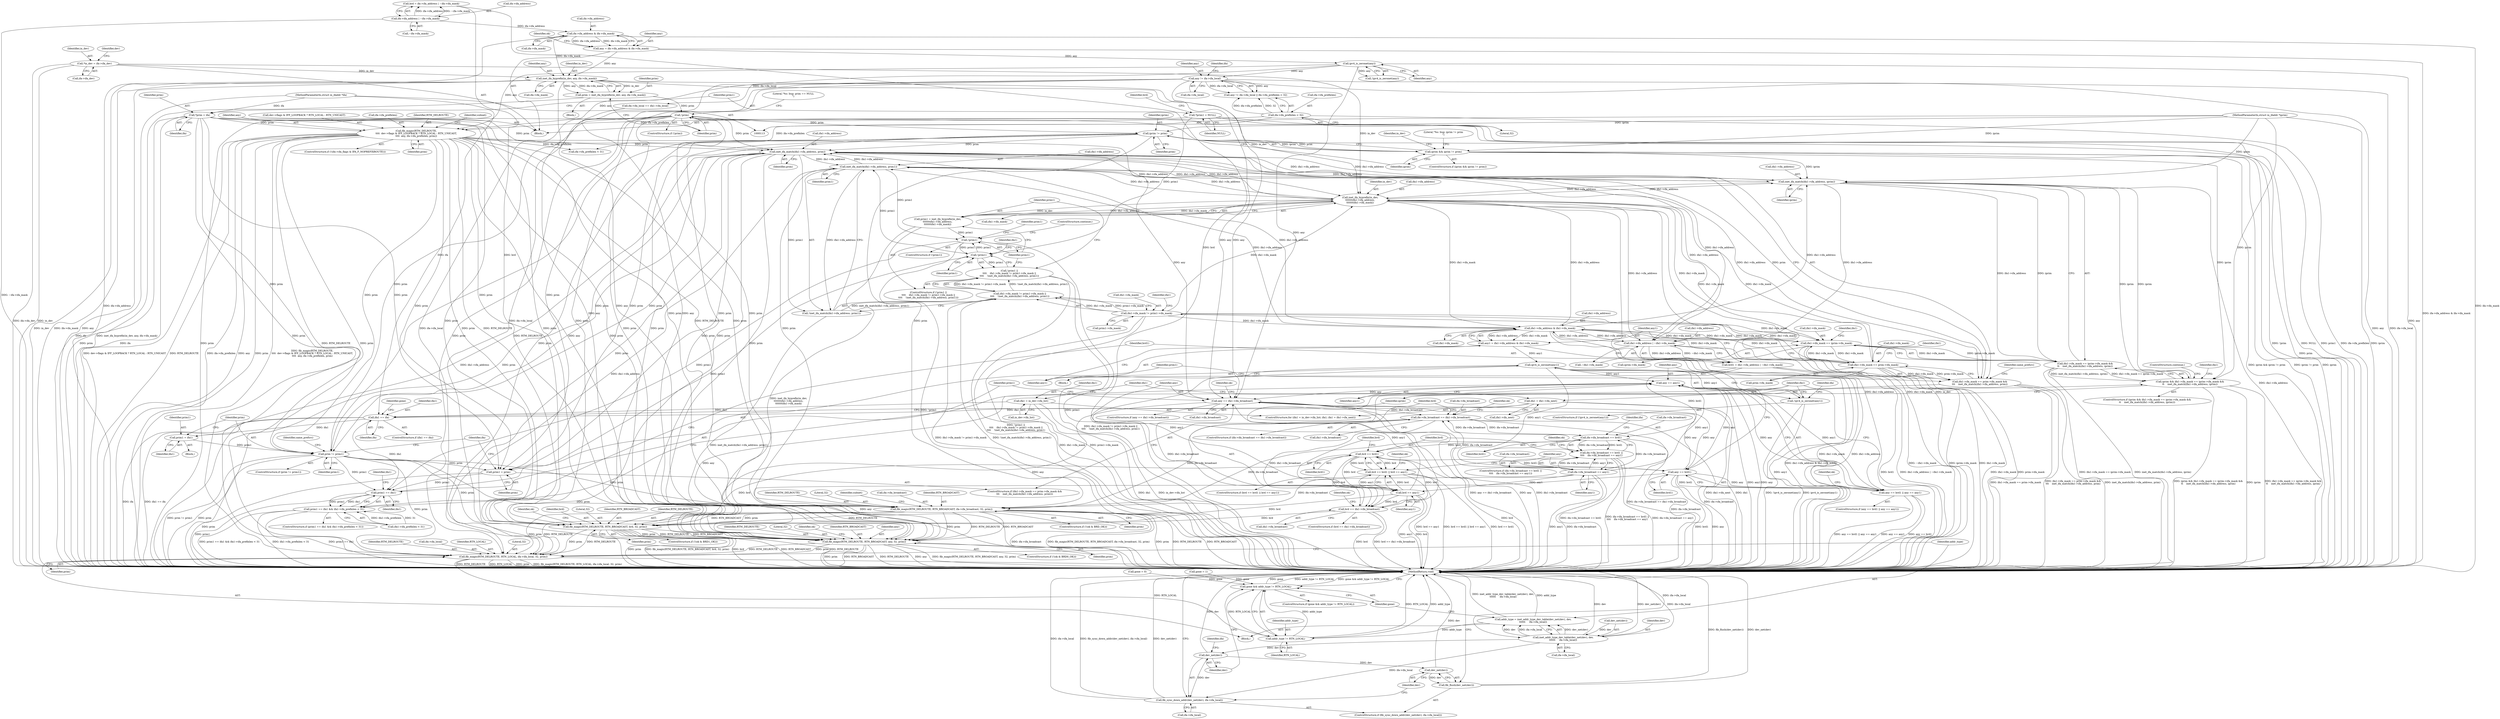 digraph "0_linux_fbd40ea0180a2d328c5adc61414dc8bab9335ce2_0@pointer" {
"1000311" [label="(Call,inet_ifa_match(ifa1->ifa_address, prim))"];
"1000338" [label="(Call,inet_ifa_match(ifa1->ifa_address, prim1))"];
"1000311" [label="(Call,inet_ifa_match(ifa1->ifa_address, prim))"];
"1000289" [label="(Call,inet_ifa_match(ifa1->ifa_address, iprim))"];
"1000345" [label="(Call,inet_ifa_byprefix(in_dev,\n\t\t\t\t\t\t\tifa1->ifa_address,\n\t\t\t\t\t\t\tifa1->ifa_mask))"];
"1000183" [label="(Call,inet_ifa_byprefix(in_dev, any, ifa->ifa_mask))"];
"1000118" [label="(Call,*in_dev = ifa->ifa_dev)"];
"1000149" [label="(Call,any = ifa->ifa_address & ifa->ifa_mask)"];
"1000151" [label="(Call,ifa->ifa_address & ifa->ifa_mask)"];
"1000141" [label="(Call,ifa->ifa_address | ~ifa->ifa_mask)"];
"1000451" [label="(Call,ifa1->ifa_address & ifa1->ifa_mask)"];
"1000441" [label="(Call,ifa1->ifa_address | ~ifa1->ifa_mask)"];
"1000330" [label="(Call,ifa1->ifa_mask != prim1->ifa_mask)"];
"1000304" [label="(Call,ifa1->ifa_mask == prim->ifa_mask)"];
"1000282" [label="(Call,ifa1->ifa_mask == iprim->ifa_mask)"];
"1000279" [label="(Call,iprim && ifa1->ifa_mask == iprim->ifa_mask &&\n\t\t    inet_ifa_match(ifa1->ifa_address, iprim))"];
"1000198" [label="(Call,iprim && iprim != prim)"];
"1000200" [label="(Call,iprim != prim)"];
"1000115" [label="(MethodParameterIn,struct in_ifaddr *iprim)"];
"1000190" [label="(Call,!prim)"];
"1000181" [label="(Call,prim = inet_ifa_byprefix(in_dev, any, ifa->ifa_mask))"];
"1000281" [label="(Call,ifa1->ifa_mask == iprim->ifa_mask &&\n\t\t    inet_ifa_match(ifa1->ifa_address, iprim))"];
"1000131" [label="(Call,*prim = ifa)"];
"1000114" [label="(MethodParameterIn,struct in_ifaddr *ifa)"];
"1000381" [label="(Call,prim != prim1)"];
"1000233" [label="(Call,fib_magic(RTM_DELROUTE,\n\t\t\t\t  dev->flags & IFF_LOOPBACK ? RTN_LOCAL : RTN_UNICAST,\n\t\t\t\t  any, ifa->ifa_prefixlen, prim))"];
"1000215" [label="(Call,any != ifa->ifa_local)"];
"1000212" [label="(Call,ipv4_is_zeronet(any))"];
"1000220" [label="(Call,ifa->ifa_prefixlen < 32)"];
"1000377" [label="(Call,prim1 = ifa1)"];
"1000270" [label="(Call,ifa1 == ifa)"];
"1000263" [label="(Call,ifa1 = ifa1->ifa_next)"];
"1000257" [label="(Call,ifa1 = in_dev->ifa_list)"];
"1000327" [label="(Call,!prim1)"];
"1000135" [label="(Call,*prim1 = NULL)"];
"1000429" [label="(Call,prim1 == ifa1)"];
"1000354" [label="(Call,!prim1)"];
"1000343" [label="(Call,prim1 = inet_ifa_byprefix(in_dev,\n\t\t\t\t\t\t\tifa1->ifa_address,\n\t\t\t\t\t\t\tifa1->ifa_mask))"];
"1000316" [label="(Call,prim1 = prim)"];
"1000303" [label="(Call,ifa1->ifa_mask == prim->ifa_mask &&\n\t\t\t    inet_ifa_match(ifa1->ifa_address, prim))"];
"1000326" [label="(Call,!prim1 ||\n\t\t\t\t    ifa1->ifa_mask != prim1->ifa_mask ||\n\t\t\t\t    !inet_ifa_match(ifa1->ifa_address, prim1))"];
"1000337" [label="(Call,!inet_ifa_match(ifa1->ifa_address, prim1))"];
"1000329" [label="(Call,ifa1->ifa_mask != prim1->ifa_mask ||\n\t\t\t\t    !inet_ifa_match(ifa1->ifa_address, prim1))"];
"1000439" [label="(Call,brd1 = ifa1->ifa_address | ~ifa1->ifa_mask)"];
"1000465" [label="(Call,ifa->ifa_broadcast == brd1)"];
"1000399" [label="(Call,ifa->ifa_broadcast == ifa1->ifa_broadcast)"];
"1000410" [label="(Call,brd == ifa1->ifa_broadcast)"];
"1000419" [label="(Call,any == ifa1->ifa_broadcast)"];
"1000491" [label="(Call,any == brd1)"];
"1000490" [label="(Call,any == brd1 || any == any1)"];
"1000494" [label="(Call,any == any1)"];
"1000539" [label="(Call,fib_magic(RTM_DELROUTE, RTN_BROADCAST, any, 32, prim))"];
"1000552" [label="(Call,fib_magic(RTM_DELROUTE, RTN_LOCAL, ifa->ifa_local, 32, prim))"];
"1000562" [label="(Call,inet_addr_type_dev_table(dev_net(dev), dev,\n\t\t\t\t\t\t     ifa->ifa_local))"];
"1000560" [label="(Call,addr_type = inet_addr_type_dev_table(dev_net(dev), dev,\n\t\t\t\t\t\t     ifa->ifa_local))"];
"1000572" [label="(Call,addr_type != RTN_LOCAL)"];
"1000570" [label="(Call,gone && addr_type != RTN_LOCAL)"];
"1000578" [label="(Call,dev_net(dev))"];
"1000577" [label="(Call,fib_sync_down_addr(dev_net(dev), ifa->ifa_local))"];
"1000584" [label="(Call,dev_net(dev))"];
"1000583" [label="(Call,fib_flush(dev_net(dev)))"];
"1000480" [label="(Call,brd == brd1)"];
"1000479" [label="(Call,brd == brd1 || brd == any1)"];
"1000483" [label="(Call,brd == any1)"];
"1000528" [label="(Call,fib_magic(RTM_DELROUTE, RTN_BROADCAST, brd, 32, prim))"];
"1000506" [label="(Call,fib_magic(RTM_DELROUTE, RTN_BROADCAST, ifa->ifa_broadcast, 32, prim))"];
"1000464" [label="(Call,ifa->ifa_broadcast == brd1 ||\n\t\t\t\t    ifa->ifa_broadcast == any1)"];
"1000470" [label="(Call,ifa->ifa_broadcast == any1)"];
"1000449" [label="(Call,any1 = ifa1->ifa_address & ifa1->ifa_mask)"];
"1000460" [label="(Call,ipv4_is_zeronet(any1))"];
"1000459" [label="(Call,!ipv4_is_zeronet(any1))"];
"1000428" [label="(Call,prim1 == ifa1 && ifa1->ifa_prefixlen < 31)"];
"1000334" [label="(Call,prim1->ifa_mask)"];
"1000441" [label="(Call,ifa1->ifa_address | ~ifa1->ifa_mask)"];
"1000584" [label="(Call,dev_net(dev))"];
"1000530" [label="(Identifier,RTN_BROADCAST)"];
"1000253" [label="(Identifier,in_dev)"];
"1000487" [label="(Identifier,ok)"];
"1000481" [label="(Identifier,brd)"];
"1000586" [label="(MethodReturn,void)"];
"1000264" [label="(Identifier,ifa1)"];
"1000211" [label="(Call,!ipv4_is_zeronet(any))"];
"1000119" [label="(Identifier,in_dev)"];
"1000484" [label="(Identifier,brd)"];
"1000243" [label="(Identifier,any)"];
"1000581" [label="(Identifier,ifa)"];
"1000585" [label="(Identifier,dev)"];
"1000293" [label="(Identifier,iprim)"];
"1000202" [label="(Identifier,prim)"];
"1000339" [label="(Call,ifa1->ifa_address)"];
"1000216" [label="(Identifier,any)"];
"1000325" [label="(ControlStructure,if (!prim1 ||\n\t\t\t\t    ifa1->ifa_mask != prim1->ifa_mask ||\n\t\t\t\t    !inet_ifa_match(ifa1->ifa_address, prim1)))"];
"1000160" [label="(Identifier,ok)"];
"1000466" [label="(Call,ifa->ifa_broadcast)"];
"1000298" [label="(Identifier,ifa1)"];
"1000418" [label="(ControlStructure,if (any == ifa1->ifa_broadcast))"];
"1000132" [label="(Identifier,prim)"];
"1000533" [label="(Identifier,prim)"];
"1000224" [label="(Literal,32)"];
"1000201" [label="(Identifier,iprim)"];
"1000263" [label="(Call,ifa1 = ifa1->ifa_next)"];
"1000431" [label="(Identifier,ifa1)"];
"1000578" [label="(Call,dev_net(dev))"];
"1000167" [label="(Call,gone = 1)"];
"1000427" [label="(ControlStructure,if (prim1 == ifa1 && ifa1->ifa_prefixlen < 31))"];
"1000155" [label="(Call,ifa->ifa_mask)"];
"1000289" [label="(Call,inet_ifa_match(ifa1->ifa_address, iprim))"];
"1000270" [label="(Call,ifa1 == ifa)"];
"1000346" [label="(Identifier,in_dev)"];
"1000390" [label="(Identifier,ifa)"];
"1000469" [label="(Identifier,brd1)"];
"1000315" [label="(Identifier,prim)"];
"1000378" [label="(Identifier,prim1)"];
"1000302" [label="(ControlStructure,if (ifa1->ifa_mask == prim->ifa_mask &&\n\t\t\t    inet_ifa_match(ifa1->ifa_address, prim)))"];
"1000485" [label="(Identifier,any1)"];
"1000458" [label="(ControlStructure,if (!ipv4_is_zeronet(any1)))"];
"1000332" [label="(Identifier,ifa1)"];
"1000272" [label="(Identifier,ifa)"];
"1000493" [label="(Identifier,brd1)"];
"1000342" [label="(Identifier,prim1)"];
"1000343" [label="(Call,prim1 = inet_ifa_byprefix(in_dev,\n\t\t\t\t\t\t\tifa1->ifa_address,\n\t\t\t\t\t\t\tifa1->ifa_mask))"];
"1000331" [label="(Call,ifa1->ifa_mask)"];
"1000257" [label="(Call,ifa1 = in_dev->ifa_list)"];
"1000483" [label="(Call,brd == any1)"];
"1000338" [label="(Call,inet_ifa_match(ifa1->ifa_address, prim1))"];
"1000489" [label="(ControlStructure,if (any == brd1 || any == any1))"];
"1000501" [label="(ControlStructure,if (!(ok & BRD_OK)))"];
"1000290" [label="(Call,ifa1->ifa_address)"];
"1000460" [label="(Call,ipv4_is_zeronet(any1))"];
"1000151" [label="(Call,ifa->ifa_address & ifa->ifa_mask)"];
"1000388" [label="(Call,ifa->ifa_local == ifa1->ifa_local)"];
"1000491" [label="(Call,any == brd1)"];
"1000529" [label="(Identifier,RTM_DELROUTE)"];
"1000142" [label="(Call,ifa->ifa_address)"];
"1000291" [label="(Identifier,ifa1)"];
"1000269" [label="(ControlStructure,if (ifa1 == ifa))"];
"1000118" [label="(Call,*in_dev = ifa->ifa_dev)"];
"1000149" [label="(Call,any = ifa->ifa_address & ifa->ifa_mask)"];
"1000534" [label="(ControlStructure,if (!(ok & BRD0_OK)))"];
"1000311" [label="(Call,inet_ifa_match(ifa1->ifa_address, prim))"];
"1000317" [label="(Identifier,prim1)"];
"1000559" [label="(Identifier,prim)"];
"1000381" [label="(Call,prim != prim1)"];
"1000294" [label="(ControlStructure,continue;)"];
"1000432" [label="(Call,ifa1->ifa_prefixlen < 31)"];
"1000235" [label="(Call,dev->flags & IFF_LOOPBACK ? RTN_LOCAL : RTN_UNICAST)"];
"1000212" [label="(Call,ipv4_is_zeronet(any))"];
"1000345" [label="(Call,inet_ifa_byprefix(in_dev,\n\t\t\t\t\t\t\tifa1->ifa_address,\n\t\t\t\t\t\t\tifa1->ifa_mask))"];
"1000554" [label="(Identifier,RTN_LOCAL)"];
"1000451" [label="(Call,ifa1->ifa_address & ifa1->ifa_mask)"];
"1000467" [label="(Identifier,ifa)"];
"1000120" [label="(Call,ifa->ifa_dev)"];
"1000125" [label="(Identifier,dev)"];
"1000283" [label="(Call,ifa1->ifa_mask)"];
"1000398" [label="(ControlStructure,if (ifa->ifa_broadcast == ifa1->ifa_broadcast))"];
"1000544" [label="(Identifier,prim)"];
"1000312" [label="(Call,ifa1->ifa_address)"];
"1000480" [label="(Call,brd == brd1)"];
"1000115" [label="(MethodParameterIn,struct in_ifaddr *iprim)"];
"1000450" [label="(Identifier,any1)"];
"1000226" [label="(ControlStructure,if (!(ifa->ifa_flags & IFA_F_NOPREFIXROUTE)))"];
"1000186" [label="(Call,ifa->ifa_mask)"];
"1000280" [label="(Identifier,iprim)"];
"1000471" [label="(Call,ifa->ifa_broadcast)"];
"1000528" [label="(Call,fib_magic(RTM_DELROUTE, RTN_BROADCAST, brd, 32, prim))"];
"1000382" [label="(Identifier,prim)"];
"1000354" [label="(Call,!prim1)"];
"1000571" [label="(Identifier,gone)"];
"1000136" [label="(Identifier,prim1)"];
"1000116" [label="(Block,)"];
"1000133" [label="(Identifier,ifa)"];
"1000184" [label="(Identifier,in_dev)"];
"1000507" [label="(Identifier,RTM_DELROUTE)"];
"1000472" [label="(Identifier,ifa)"];
"1000428" [label="(Call,prim1 == ifa1 && ifa1->ifa_prefixlen < 31)"];
"1000275" [label="(Identifier,gone)"];
"1000259" [label="(Call,in_dev->ifa_list)"];
"1000318" [label="(Identifier,prim)"];
"1000416" [label="(Identifier,ok)"];
"1000205" [label="(Literal,\"%s: bug: iprim != prim\n\")"];
"1000513" [label="(Identifier,prim)"];
"1000465" [label="(Call,ifa->ifa_broadcast == brd1)"];
"1000197" [label="(ControlStructure,if (iprim && iprim != prim))"];
"1000476" [label="(Identifier,ok)"];
"1000305" [label="(Call,ifa1->ifa_mask)"];
"1000445" [label="(Call,~ifa1->ifa_mask)"];
"1000194" [label="(Literal,\"%s: bug: prim == NULL\n\")"];
"1000439" [label="(Call,brd1 = ifa1->ifa_address | ~ifa1->ifa_mask)"];
"1000577" [label="(Call,fib_sync_down_addr(dev_net(dev), ifa->ifa_local))"];
"1000214" [label="(Call,any != ifa->ifa_local || ifa->ifa_prefixlen < 32)"];
"1000353" [label="(ControlStructure,if (!prim1))"];
"1000367" [label="(Block,)"];
"1000464" [label="(Call,ifa->ifa_broadcast == brd1 ||\n\t\t\t\t    ifa->ifa_broadcast == any1)"];
"1000572" [label="(Call,addr_type != RTN_LOCAL)"];
"1000385" [label="(Identifier,same_prefsrc)"];
"1000350" [label="(Call,ifa1->ifa_mask)"];
"1000217" [label="(Call,ifa->ifa_local)"];
"1000183" [label="(Call,inet_ifa_byprefix(in_dev, any, ifa->ifa_mask))"];
"1000274" [label="(Call,gone = 0)"];
"1000271" [label="(Identifier,ifa1)"];
"1000440" [label="(Identifier,brd1)"];
"1000552" [label="(Call,fib_magic(RTM_DELROUTE, RTN_LOCAL, ifa->ifa_local, 32, prim))"];
"1000494" [label="(Call,any == any1)"];
"1000512" [label="(Literal,32)"];
"1000463" [label="(ControlStructure,if (ifa->ifa_broadcast == brd1 ||\n\t\t\t\t    ifa->ifa_broadcast == any1))"];
"1000323" [label="(Identifier,same_prefsrc)"];
"1000282" [label="(Call,ifa1->ifa_mask == iprim->ifa_mask)"];
"1000286" [label="(Call,iprim->ifa_mask)"];
"1000412" [label="(Call,ifa1->ifa_broadcast)"];
"1000580" [label="(Call,ifa->ifa_local)"];
"1000244" [label="(Call,ifa->ifa_prefixlen)"];
"1000537" [label="(Identifier,ok)"];
"1000419" [label="(Call,any == ifa1->ifa_broadcast)"];
"1000558" [label="(Literal,32)"];
"1000328" [label="(Identifier,prim1)"];
"1000379" [label="(Identifier,ifa1)"];
"1000550" [label="(Block,)"];
"1000420" [label="(Identifier,any)"];
"1000281" [label="(Call,ifa1->ifa_mask == iprim->ifa_mask &&\n\t\t    inet_ifa_match(ifa1->ifa_address, iprim))"];
"1000434" [label="(Identifier,ifa1)"];
"1000326" [label="(Call,!prim1 ||\n\t\t\t\t    ifa1->ifa_mask != prim1->ifa_mask ||\n\t\t\t\t    !inet_ifa_match(ifa1->ifa_address, prim1))"];
"1000540" [label="(Identifier,RTM_DELROUTE)"];
"1000576" [label="(ControlStructure,if (fib_sync_down_addr(dev_net(dev), ifa->ifa_local)))"];
"1000247" [label="(Identifier,prim)"];
"1000189" [label="(ControlStructure,if (!prim))"];
"1000380" [label="(ControlStructure,if (prim != prim1))"];
"1000303" [label="(Call,ifa1->ifa_mask == prim->ifa_mask &&\n\t\t\t    inet_ifa_match(ifa1->ifa_address, prim))"];
"1000313" [label="(Identifier,ifa1)"];
"1000141" [label="(Call,ifa->ifa_address | ~ifa->ifa_mask)"];
"1000539" [label="(Call,fib_magic(RTM_DELROUTE, RTN_BROADCAST, any, 32, prim))"];
"1000150" [label="(Identifier,any)"];
"1000215" [label="(Call,any != ifa->ifa_local)"];
"1000517" [label="(Call,ifa->ifa_prefixlen < 31)"];
"1000308" [label="(Call,prim->ifa_mask)"];
"1000470" [label="(Call,ifa->ifa_broadcast == any1)"];
"1000222" [label="(Identifier,ifa)"];
"1000355" [label="(Identifier,prim1)"];
"1000340" [label="(Identifier,ifa1)"];
"1000569" [label="(ControlStructure,if (gone && addr_type != RTN_LOCAL))"];
"1000474" [label="(Identifier,any1)"];
"1000560" [label="(Call,addr_type = inet_addr_type_dev_table(dev_net(dev), dev,\n\t\t\t\t\t\t     ifa->ifa_local))"];
"1000430" [label="(Identifier,prim1)"];
"1000191" [label="(Identifier,prim)"];
"1000506" [label="(Call,fib_magic(RTM_DELROUTE, RTN_BROADCAST, ifa->ifa_broadcast, 32, prim))"];
"1000344" [label="(Identifier,prim1)"];
"1000190" [label="(Call,!prim)"];
"1000327" [label="(Call,!prim1)"];
"1000152" [label="(Call,ifa->ifa_address)"];
"1000425" [label="(Identifier,ok)"];
"1000492" [label="(Identifier,any)"];
"1000377" [label="(Call,prim1 = ifa1)"];
"1000452" [label="(Call,ifa1->ifa_address)"];
"1000561" [label="(Identifier,addr_type)"];
"1000360" [label="(Identifier,prim1)"];
"1000137" [label="(Identifier,NULL)"];
"1000409" [label="(ControlStructure,if (brd == ifa1->ifa_broadcast))"];
"1000140" [label="(Identifier,brd)"];
"1000221" [label="(Call,ifa->ifa_prefixlen)"];
"1000316" [label="(Call,prim1 = prim)"];
"1000145" [label="(Call,~ifa->ifa_mask)"];
"1000347" [label="(Call,ifa1->ifa_address)"];
"1000553" [label="(Identifier,RTM_DELROUTE)"];
"1000459" [label="(Call,!ipv4_is_zeronet(any1))"];
"1000543" [label="(Literal,32)"];
"1000573" [label="(Identifier,addr_type)"];
"1000403" [label="(Call,ifa1->ifa_broadcast)"];
"1000199" [label="(Identifier,iprim)"];
"1000213" [label="(Identifier,any)"];
"1000498" [label="(Identifier,ok)"];
"1000139" [label="(Call,brd = ifa->ifa_address | ~ifa->ifa_mask)"];
"1000562" [label="(Call,inet_addr_type_dev_table(dev_net(dev), dev,\n\t\t\t\t\t\t     ifa->ifa_local))"];
"1000200" [label="(Call,iprim != prim)"];
"1000478" [label="(ControlStructure,if (brd == brd1 || brd == any1))"];
"1000482" [label="(Identifier,brd1)"];
"1000114" [label="(MethodParameterIn,struct in_ifaddr *ifa)"];
"1000265" [label="(Call,ifa1->ifa_next)"];
"1000495" [label="(Identifier,any)"];
"1000516" [label="(Identifier,subnet)"];
"1000455" [label="(Call,ifa1->ifa_mask)"];
"1000563" [label="(Call,dev_net(dev))"];
"1000509" [label="(Call,ifa->ifa_broadcast)"];
"1000531" [label="(Identifier,brd)"];
"1000532" [label="(Literal,32)"];
"1000479" [label="(Call,brd == brd1 || brd == any1)"];
"1000400" [label="(Call,ifa->ifa_broadcast)"];
"1000437" [label="(Block,)"];
"1000356" [label="(ControlStructure,continue;)"];
"1000258" [label="(Identifier,ifa1)"];
"1000262" [label="(Identifier,ifa1)"];
"1000180" [label="(Block,)"];
"1000461" [label="(Identifier,any1)"];
"1000256" [label="(ControlStructure,for (ifa1 = in_dev->ifa_list; ifa1; ifa1 = ifa1->ifa_next))"];
"1000566" [label="(Call,ifa->ifa_local)"];
"1000399" [label="(Call,ifa->ifa_broadcast == ifa1->ifa_broadcast)"];
"1000548" [label="(Identifier,ok)"];
"1000541" [label="(Identifier,RTN_BROADCAST)"];
"1000583" [label="(Call,fib_flush(dev_net(dev)))"];
"1000411" [label="(Identifier,brd)"];
"1000565" [label="(Identifier,dev)"];
"1000220" [label="(Call,ifa->ifa_prefixlen < 32)"];
"1000574" [label="(Identifier,RTN_LOCAL)"];
"1000185" [label="(Identifier,any)"];
"1000442" [label="(Call,ifa1->ifa_address)"];
"1000496" [label="(Identifier,any1)"];
"1000542" [label="(Identifier,any)"];
"1000410" [label="(Call,brd == ifa1->ifa_broadcast)"];
"1000570" [label="(Call,gone && addr_type != RTN_LOCAL)"];
"1000181" [label="(Call,prim = inet_ifa_byprefix(in_dev, any, ifa->ifa_mask))"];
"1000198" [label="(Call,iprim && iprim != prim)"];
"1000233" [label="(Call,fib_magic(RTM_DELROUTE,\n\t\t\t\t  dev->flags & IFF_LOOPBACK ? RTN_LOCAL : RTN_UNICAST,\n\t\t\t\t  any, ifa->ifa_prefixlen, prim))"];
"1000429" [label="(Call,prim1 == ifa1)"];
"1000135" [label="(Call,*prim1 = NULL)"];
"1000407" [label="(Identifier,ok)"];
"1000555" [label="(Call,ifa->ifa_local)"];
"1000383" [label="(Identifier,prim1)"];
"1000490" [label="(Call,any == brd1 || any == any1)"];
"1000579" [label="(Identifier,dev)"];
"1000304" [label="(Call,ifa1->ifa_mask == prim->ifa_mask)"];
"1000523" [label="(ControlStructure,if (!(ok & BRD1_OK)))"];
"1000421" [label="(Call,ifa1->ifa_broadcast)"];
"1000329" [label="(Call,ifa1->ifa_mask != prim1->ifa_mask ||\n\t\t\t\t    !inet_ifa_match(ifa1->ifa_address, prim1))"];
"1000330" [label="(Call,ifa1->ifa_mask != prim1->ifa_mask)"];
"1000449" [label="(Call,any1 = ifa1->ifa_address & ifa1->ifa_mask)"];
"1000278" [label="(ControlStructure,if (iprim && ifa1->ifa_mask == iprim->ifa_mask &&\n\t\t    inet_ifa_match(ifa1->ifa_address, iprim)))"];
"1000131" [label="(Call,*prim = ifa)"];
"1000182" [label="(Identifier,prim)"];
"1000234" [label="(Identifier,RTM_DELROUTE)"];
"1000508" [label="(Identifier,RTN_BROADCAST)"];
"1000279" [label="(Call,iprim && ifa1->ifa_mask == iprim->ifa_mask &&\n\t\t    inet_ifa_match(ifa1->ifa_address, iprim))"];
"1000337" [label="(Call,!inet_ifa_match(ifa1->ifa_address, prim1))"];
"1000249" [label="(Identifier,subnet)"];
"1000311" -> "1000303"  [label="AST: "];
"1000311" -> "1000315"  [label="CFG: "];
"1000312" -> "1000311"  [label="AST: "];
"1000315" -> "1000311"  [label="AST: "];
"1000303" -> "1000311"  [label="CFG: "];
"1000311" -> "1000586"  [label="DDG: ifa1->ifa_address"];
"1000311" -> "1000586"  [label="DDG: prim"];
"1000311" -> "1000289"  [label="DDG: ifa1->ifa_address"];
"1000311" -> "1000303"  [label="DDG: ifa1->ifa_address"];
"1000311" -> "1000303"  [label="DDG: prim"];
"1000338" -> "1000311"  [label="DDG: ifa1->ifa_address"];
"1000289" -> "1000311"  [label="DDG: ifa1->ifa_address"];
"1000345" -> "1000311"  [label="DDG: ifa1->ifa_address"];
"1000451" -> "1000311"  [label="DDG: ifa1->ifa_address"];
"1000131" -> "1000311"  [label="DDG: prim"];
"1000190" -> "1000311"  [label="DDG: prim"];
"1000381" -> "1000311"  [label="DDG: prim"];
"1000233" -> "1000311"  [label="DDG: prim"];
"1000200" -> "1000311"  [label="DDG: prim"];
"1000311" -> "1000316"  [label="DDG: prim"];
"1000311" -> "1000338"  [label="DDG: ifa1->ifa_address"];
"1000311" -> "1000345"  [label="DDG: ifa1->ifa_address"];
"1000311" -> "1000381"  [label="DDG: prim"];
"1000311" -> "1000441"  [label="DDG: ifa1->ifa_address"];
"1000311" -> "1000506"  [label="DDG: prim"];
"1000311" -> "1000528"  [label="DDG: prim"];
"1000311" -> "1000539"  [label="DDG: prim"];
"1000311" -> "1000552"  [label="DDG: prim"];
"1000338" -> "1000337"  [label="AST: "];
"1000338" -> "1000342"  [label="CFG: "];
"1000339" -> "1000338"  [label="AST: "];
"1000342" -> "1000338"  [label="AST: "];
"1000337" -> "1000338"  [label="CFG: "];
"1000338" -> "1000586"  [label="DDG: ifa1->ifa_address"];
"1000338" -> "1000289"  [label="DDG: ifa1->ifa_address"];
"1000338" -> "1000337"  [label="DDG: ifa1->ifa_address"];
"1000338" -> "1000337"  [label="DDG: prim1"];
"1000289" -> "1000338"  [label="DDG: ifa1->ifa_address"];
"1000345" -> "1000338"  [label="DDG: ifa1->ifa_address"];
"1000451" -> "1000338"  [label="DDG: ifa1->ifa_address"];
"1000327" -> "1000338"  [label="DDG: prim1"];
"1000338" -> "1000345"  [label="DDG: ifa1->ifa_address"];
"1000338" -> "1000354"  [label="DDG: prim1"];
"1000338" -> "1000441"  [label="DDG: ifa1->ifa_address"];
"1000289" -> "1000281"  [label="AST: "];
"1000289" -> "1000293"  [label="CFG: "];
"1000290" -> "1000289"  [label="AST: "];
"1000293" -> "1000289"  [label="AST: "];
"1000281" -> "1000289"  [label="CFG: "];
"1000289" -> "1000586"  [label="DDG: ifa1->ifa_address"];
"1000289" -> "1000279"  [label="DDG: iprim"];
"1000289" -> "1000281"  [label="DDG: ifa1->ifa_address"];
"1000289" -> "1000281"  [label="DDG: iprim"];
"1000345" -> "1000289"  [label="DDG: ifa1->ifa_address"];
"1000451" -> "1000289"  [label="DDG: ifa1->ifa_address"];
"1000279" -> "1000289"  [label="DDG: iprim"];
"1000198" -> "1000289"  [label="DDG: iprim"];
"1000115" -> "1000289"  [label="DDG: iprim"];
"1000289" -> "1000345"  [label="DDG: ifa1->ifa_address"];
"1000289" -> "1000441"  [label="DDG: ifa1->ifa_address"];
"1000345" -> "1000343"  [label="AST: "];
"1000345" -> "1000350"  [label="CFG: "];
"1000346" -> "1000345"  [label="AST: "];
"1000347" -> "1000345"  [label="AST: "];
"1000350" -> "1000345"  [label="AST: "];
"1000343" -> "1000345"  [label="CFG: "];
"1000345" -> "1000586"  [label="DDG: ifa1->ifa_address"];
"1000345" -> "1000586"  [label="DDG: ifa1->ifa_mask"];
"1000345" -> "1000586"  [label="DDG: in_dev"];
"1000345" -> "1000282"  [label="DDG: ifa1->ifa_mask"];
"1000345" -> "1000304"  [label="DDG: ifa1->ifa_mask"];
"1000345" -> "1000343"  [label="DDG: in_dev"];
"1000345" -> "1000343"  [label="DDG: ifa1->ifa_address"];
"1000345" -> "1000343"  [label="DDG: ifa1->ifa_mask"];
"1000183" -> "1000345"  [label="DDG: in_dev"];
"1000118" -> "1000345"  [label="DDG: in_dev"];
"1000451" -> "1000345"  [label="DDG: ifa1->ifa_address"];
"1000330" -> "1000345"  [label="DDG: ifa1->ifa_mask"];
"1000304" -> "1000345"  [label="DDG: ifa1->ifa_mask"];
"1000345" -> "1000441"  [label="DDG: ifa1->ifa_address"];
"1000345" -> "1000451"  [label="DDG: ifa1->ifa_mask"];
"1000183" -> "1000181"  [label="AST: "];
"1000183" -> "1000186"  [label="CFG: "];
"1000184" -> "1000183"  [label="AST: "];
"1000185" -> "1000183"  [label="AST: "];
"1000186" -> "1000183"  [label="AST: "];
"1000181" -> "1000183"  [label="CFG: "];
"1000183" -> "1000586"  [label="DDG: ifa->ifa_mask"];
"1000183" -> "1000586"  [label="DDG: any"];
"1000183" -> "1000586"  [label="DDG: in_dev"];
"1000183" -> "1000181"  [label="DDG: in_dev"];
"1000183" -> "1000181"  [label="DDG: any"];
"1000183" -> "1000181"  [label="DDG: ifa->ifa_mask"];
"1000118" -> "1000183"  [label="DDG: in_dev"];
"1000149" -> "1000183"  [label="DDG: any"];
"1000151" -> "1000183"  [label="DDG: ifa->ifa_mask"];
"1000183" -> "1000419"  [label="DDG: any"];
"1000183" -> "1000539"  [label="DDG: any"];
"1000118" -> "1000116"  [label="AST: "];
"1000118" -> "1000120"  [label="CFG: "];
"1000119" -> "1000118"  [label="AST: "];
"1000120" -> "1000118"  [label="AST: "];
"1000125" -> "1000118"  [label="CFG: "];
"1000118" -> "1000586"  [label="DDG: ifa->ifa_dev"];
"1000118" -> "1000586"  [label="DDG: in_dev"];
"1000149" -> "1000116"  [label="AST: "];
"1000149" -> "1000151"  [label="CFG: "];
"1000150" -> "1000149"  [label="AST: "];
"1000151" -> "1000149"  [label="AST: "];
"1000160" -> "1000149"  [label="CFG: "];
"1000149" -> "1000586"  [label="DDG: ifa->ifa_address & ifa->ifa_mask"];
"1000151" -> "1000149"  [label="DDG: ifa->ifa_address"];
"1000151" -> "1000149"  [label="DDG: ifa->ifa_mask"];
"1000149" -> "1000212"  [label="DDG: any"];
"1000151" -> "1000155"  [label="CFG: "];
"1000152" -> "1000151"  [label="AST: "];
"1000155" -> "1000151"  [label="AST: "];
"1000151" -> "1000586"  [label="DDG: ifa->ifa_address"];
"1000151" -> "1000586"  [label="DDG: ifa->ifa_mask"];
"1000141" -> "1000151"  [label="DDG: ifa->ifa_address"];
"1000141" -> "1000139"  [label="AST: "];
"1000141" -> "1000145"  [label="CFG: "];
"1000142" -> "1000141"  [label="AST: "];
"1000145" -> "1000141"  [label="AST: "];
"1000139" -> "1000141"  [label="CFG: "];
"1000141" -> "1000586"  [label="DDG: ~ifa->ifa_mask"];
"1000141" -> "1000139"  [label="DDG: ifa->ifa_address"];
"1000141" -> "1000139"  [label="DDG: ~ifa->ifa_mask"];
"1000451" -> "1000449"  [label="AST: "];
"1000451" -> "1000455"  [label="CFG: "];
"1000452" -> "1000451"  [label="AST: "];
"1000455" -> "1000451"  [label="AST: "];
"1000449" -> "1000451"  [label="CFG: "];
"1000451" -> "1000586"  [label="DDG: ifa1->ifa_mask"];
"1000451" -> "1000586"  [label="DDG: ifa1->ifa_address"];
"1000451" -> "1000282"  [label="DDG: ifa1->ifa_mask"];
"1000451" -> "1000304"  [label="DDG: ifa1->ifa_mask"];
"1000451" -> "1000441"  [label="DDG: ifa1->ifa_address"];
"1000451" -> "1000449"  [label="DDG: ifa1->ifa_address"];
"1000451" -> "1000449"  [label="DDG: ifa1->ifa_mask"];
"1000441" -> "1000451"  [label="DDG: ifa1->ifa_address"];
"1000330" -> "1000451"  [label="DDG: ifa1->ifa_mask"];
"1000304" -> "1000451"  [label="DDG: ifa1->ifa_mask"];
"1000282" -> "1000451"  [label="DDG: ifa1->ifa_mask"];
"1000441" -> "1000439"  [label="AST: "];
"1000441" -> "1000445"  [label="CFG: "];
"1000442" -> "1000441"  [label="AST: "];
"1000445" -> "1000441"  [label="AST: "];
"1000439" -> "1000441"  [label="CFG: "];
"1000441" -> "1000586"  [label="DDG: ~ifa1->ifa_mask"];
"1000441" -> "1000439"  [label="DDG: ifa1->ifa_address"];
"1000441" -> "1000439"  [label="DDG: ~ifa1->ifa_mask"];
"1000330" -> "1000329"  [label="AST: "];
"1000330" -> "1000334"  [label="CFG: "];
"1000331" -> "1000330"  [label="AST: "];
"1000334" -> "1000330"  [label="AST: "];
"1000340" -> "1000330"  [label="CFG: "];
"1000329" -> "1000330"  [label="CFG: "];
"1000330" -> "1000586"  [label="DDG: prim1->ifa_mask"];
"1000330" -> "1000586"  [label="DDG: ifa1->ifa_mask"];
"1000330" -> "1000282"  [label="DDG: ifa1->ifa_mask"];
"1000330" -> "1000304"  [label="DDG: ifa1->ifa_mask"];
"1000330" -> "1000329"  [label="DDG: ifa1->ifa_mask"];
"1000330" -> "1000329"  [label="DDG: prim1->ifa_mask"];
"1000304" -> "1000330"  [label="DDG: ifa1->ifa_mask"];
"1000304" -> "1000303"  [label="AST: "];
"1000304" -> "1000308"  [label="CFG: "];
"1000305" -> "1000304"  [label="AST: "];
"1000308" -> "1000304"  [label="AST: "];
"1000313" -> "1000304"  [label="CFG: "];
"1000303" -> "1000304"  [label="CFG: "];
"1000304" -> "1000586"  [label="DDG: ifa1->ifa_mask"];
"1000304" -> "1000586"  [label="DDG: prim->ifa_mask"];
"1000304" -> "1000282"  [label="DDG: ifa1->ifa_mask"];
"1000304" -> "1000303"  [label="DDG: ifa1->ifa_mask"];
"1000304" -> "1000303"  [label="DDG: prim->ifa_mask"];
"1000282" -> "1000304"  [label="DDG: ifa1->ifa_mask"];
"1000282" -> "1000281"  [label="AST: "];
"1000282" -> "1000286"  [label="CFG: "];
"1000283" -> "1000282"  [label="AST: "];
"1000286" -> "1000282"  [label="AST: "];
"1000291" -> "1000282"  [label="CFG: "];
"1000281" -> "1000282"  [label="CFG: "];
"1000282" -> "1000586"  [label="DDG: iprim->ifa_mask"];
"1000282" -> "1000586"  [label="DDG: ifa1->ifa_mask"];
"1000282" -> "1000281"  [label="DDG: ifa1->ifa_mask"];
"1000282" -> "1000281"  [label="DDG: iprim->ifa_mask"];
"1000279" -> "1000278"  [label="AST: "];
"1000279" -> "1000280"  [label="CFG: "];
"1000279" -> "1000281"  [label="CFG: "];
"1000280" -> "1000279"  [label="AST: "];
"1000281" -> "1000279"  [label="AST: "];
"1000294" -> "1000279"  [label="CFG: "];
"1000298" -> "1000279"  [label="CFG: "];
"1000279" -> "1000586"  [label="DDG: iprim"];
"1000279" -> "1000586"  [label="DDG: ifa1->ifa_mask == iprim->ifa_mask &&\n\t\t    inet_ifa_match(ifa1->ifa_address, iprim)"];
"1000279" -> "1000586"  [label="DDG: iprim && ifa1->ifa_mask == iprim->ifa_mask &&\n\t\t    inet_ifa_match(ifa1->ifa_address, iprim)"];
"1000198" -> "1000279"  [label="DDG: iprim"];
"1000115" -> "1000279"  [label="DDG: iprim"];
"1000281" -> "1000279"  [label="DDG: ifa1->ifa_mask == iprim->ifa_mask"];
"1000281" -> "1000279"  [label="DDG: inet_ifa_match(ifa1->ifa_address, iprim)"];
"1000198" -> "1000197"  [label="AST: "];
"1000198" -> "1000199"  [label="CFG: "];
"1000198" -> "1000200"  [label="CFG: "];
"1000199" -> "1000198"  [label="AST: "];
"1000200" -> "1000198"  [label="AST: "];
"1000205" -> "1000198"  [label="CFG: "];
"1000253" -> "1000198"  [label="CFG: "];
"1000198" -> "1000586"  [label="DDG: iprim != prim"];
"1000198" -> "1000586"  [label="DDG: iprim"];
"1000198" -> "1000586"  [label="DDG: iprim && iprim != prim"];
"1000200" -> "1000198"  [label="DDG: iprim"];
"1000200" -> "1000198"  [label="DDG: prim"];
"1000115" -> "1000198"  [label="DDG: iprim"];
"1000200" -> "1000202"  [label="CFG: "];
"1000201" -> "1000200"  [label="AST: "];
"1000202" -> "1000200"  [label="AST: "];
"1000200" -> "1000586"  [label="DDG: prim"];
"1000115" -> "1000200"  [label="DDG: iprim"];
"1000190" -> "1000200"  [label="DDG: prim"];
"1000200" -> "1000316"  [label="DDG: prim"];
"1000200" -> "1000381"  [label="DDG: prim"];
"1000200" -> "1000506"  [label="DDG: prim"];
"1000200" -> "1000528"  [label="DDG: prim"];
"1000200" -> "1000539"  [label="DDG: prim"];
"1000200" -> "1000552"  [label="DDG: prim"];
"1000115" -> "1000113"  [label="AST: "];
"1000115" -> "1000586"  [label="DDG: iprim"];
"1000190" -> "1000189"  [label="AST: "];
"1000190" -> "1000191"  [label="CFG: "];
"1000191" -> "1000190"  [label="AST: "];
"1000194" -> "1000190"  [label="CFG: "];
"1000199" -> "1000190"  [label="CFG: "];
"1000190" -> "1000586"  [label="DDG: !prim"];
"1000190" -> "1000586"  [label="DDG: prim"];
"1000181" -> "1000190"  [label="DDG: prim"];
"1000190" -> "1000316"  [label="DDG: prim"];
"1000190" -> "1000381"  [label="DDG: prim"];
"1000190" -> "1000506"  [label="DDG: prim"];
"1000190" -> "1000528"  [label="DDG: prim"];
"1000190" -> "1000539"  [label="DDG: prim"];
"1000190" -> "1000552"  [label="DDG: prim"];
"1000181" -> "1000180"  [label="AST: "];
"1000182" -> "1000181"  [label="AST: "];
"1000191" -> "1000181"  [label="CFG: "];
"1000181" -> "1000586"  [label="DDG: inet_ifa_byprefix(in_dev, any, ifa->ifa_mask)"];
"1000281" -> "1000586"  [label="DDG: ifa1->ifa_mask == iprim->ifa_mask"];
"1000281" -> "1000586"  [label="DDG: inet_ifa_match(ifa1->ifa_address, iprim)"];
"1000131" -> "1000116"  [label="AST: "];
"1000131" -> "1000133"  [label="CFG: "];
"1000132" -> "1000131"  [label="AST: "];
"1000133" -> "1000131"  [label="AST: "];
"1000136" -> "1000131"  [label="CFG: "];
"1000131" -> "1000586"  [label="DDG: prim"];
"1000131" -> "1000586"  [label="DDG: ifa"];
"1000114" -> "1000131"  [label="DDG: ifa"];
"1000131" -> "1000233"  [label="DDG: prim"];
"1000131" -> "1000316"  [label="DDG: prim"];
"1000131" -> "1000381"  [label="DDG: prim"];
"1000131" -> "1000506"  [label="DDG: prim"];
"1000131" -> "1000528"  [label="DDG: prim"];
"1000131" -> "1000539"  [label="DDG: prim"];
"1000131" -> "1000552"  [label="DDG: prim"];
"1000114" -> "1000113"  [label="AST: "];
"1000114" -> "1000586"  [label="DDG: ifa"];
"1000114" -> "1000270"  [label="DDG: ifa"];
"1000381" -> "1000380"  [label="AST: "];
"1000381" -> "1000383"  [label="CFG: "];
"1000382" -> "1000381"  [label="AST: "];
"1000383" -> "1000381"  [label="AST: "];
"1000385" -> "1000381"  [label="CFG: "];
"1000390" -> "1000381"  [label="CFG: "];
"1000381" -> "1000586"  [label="DDG: prim"];
"1000381" -> "1000586"  [label="DDG: prim != prim1"];
"1000381" -> "1000316"  [label="DDG: prim"];
"1000233" -> "1000381"  [label="DDG: prim"];
"1000377" -> "1000381"  [label="DDG: prim1"];
"1000381" -> "1000429"  [label="DDG: prim1"];
"1000381" -> "1000506"  [label="DDG: prim"];
"1000381" -> "1000528"  [label="DDG: prim"];
"1000381" -> "1000539"  [label="DDG: prim"];
"1000381" -> "1000552"  [label="DDG: prim"];
"1000233" -> "1000226"  [label="AST: "];
"1000233" -> "1000247"  [label="CFG: "];
"1000234" -> "1000233"  [label="AST: "];
"1000235" -> "1000233"  [label="AST: "];
"1000243" -> "1000233"  [label="AST: "];
"1000244" -> "1000233"  [label="AST: "];
"1000247" -> "1000233"  [label="AST: "];
"1000249" -> "1000233"  [label="CFG: "];
"1000233" -> "1000586"  [label="DDG: fib_magic(RTM_DELROUTE,\n\t\t\t\t  dev->flags & IFF_LOOPBACK ? RTN_LOCAL : RTN_UNICAST,\n\t\t\t\t  any, ifa->ifa_prefixlen, prim)"];
"1000233" -> "1000586"  [label="DDG: dev->flags & IFF_LOOPBACK ? RTN_LOCAL : RTN_UNICAST"];
"1000233" -> "1000586"  [label="DDG: RTM_DELROUTE"];
"1000233" -> "1000586"  [label="DDG: ifa->ifa_prefixlen"];
"1000233" -> "1000586"  [label="DDG: any"];
"1000233" -> "1000586"  [label="DDG: prim"];
"1000215" -> "1000233"  [label="DDG: any"];
"1000212" -> "1000233"  [label="DDG: any"];
"1000220" -> "1000233"  [label="DDG: ifa->ifa_prefixlen"];
"1000233" -> "1000316"  [label="DDG: prim"];
"1000233" -> "1000419"  [label="DDG: any"];
"1000233" -> "1000506"  [label="DDG: RTM_DELROUTE"];
"1000233" -> "1000506"  [label="DDG: prim"];
"1000233" -> "1000517"  [label="DDG: ifa->ifa_prefixlen"];
"1000233" -> "1000528"  [label="DDG: RTM_DELROUTE"];
"1000233" -> "1000528"  [label="DDG: prim"];
"1000233" -> "1000539"  [label="DDG: RTM_DELROUTE"];
"1000233" -> "1000539"  [label="DDG: any"];
"1000233" -> "1000539"  [label="DDG: prim"];
"1000233" -> "1000552"  [label="DDG: RTM_DELROUTE"];
"1000233" -> "1000552"  [label="DDG: prim"];
"1000215" -> "1000214"  [label="AST: "];
"1000215" -> "1000217"  [label="CFG: "];
"1000216" -> "1000215"  [label="AST: "];
"1000217" -> "1000215"  [label="AST: "];
"1000222" -> "1000215"  [label="CFG: "];
"1000214" -> "1000215"  [label="CFG: "];
"1000215" -> "1000586"  [label="DDG: any"];
"1000215" -> "1000586"  [label="DDG: ifa->ifa_local"];
"1000215" -> "1000214"  [label="DDG: any"];
"1000215" -> "1000214"  [label="DDG: ifa->ifa_local"];
"1000212" -> "1000215"  [label="DDG: any"];
"1000215" -> "1000388"  [label="DDG: ifa->ifa_local"];
"1000215" -> "1000419"  [label="DDG: any"];
"1000215" -> "1000539"  [label="DDG: any"];
"1000215" -> "1000552"  [label="DDG: ifa->ifa_local"];
"1000212" -> "1000211"  [label="AST: "];
"1000212" -> "1000213"  [label="CFG: "];
"1000213" -> "1000212"  [label="AST: "];
"1000211" -> "1000212"  [label="CFG: "];
"1000212" -> "1000586"  [label="DDG: any"];
"1000212" -> "1000211"  [label="DDG: any"];
"1000212" -> "1000419"  [label="DDG: any"];
"1000212" -> "1000539"  [label="DDG: any"];
"1000220" -> "1000214"  [label="AST: "];
"1000220" -> "1000224"  [label="CFG: "];
"1000221" -> "1000220"  [label="AST: "];
"1000224" -> "1000220"  [label="AST: "];
"1000214" -> "1000220"  [label="CFG: "];
"1000220" -> "1000586"  [label="DDG: ifa->ifa_prefixlen"];
"1000220" -> "1000214"  [label="DDG: ifa->ifa_prefixlen"];
"1000220" -> "1000214"  [label="DDG: 32"];
"1000220" -> "1000517"  [label="DDG: ifa->ifa_prefixlen"];
"1000377" -> "1000367"  [label="AST: "];
"1000377" -> "1000379"  [label="CFG: "];
"1000378" -> "1000377"  [label="AST: "];
"1000379" -> "1000377"  [label="AST: "];
"1000382" -> "1000377"  [label="CFG: "];
"1000270" -> "1000377"  [label="DDG: ifa1"];
"1000270" -> "1000269"  [label="AST: "];
"1000270" -> "1000272"  [label="CFG: "];
"1000271" -> "1000270"  [label="AST: "];
"1000272" -> "1000270"  [label="AST: "];
"1000275" -> "1000270"  [label="CFG: "];
"1000280" -> "1000270"  [label="CFG: "];
"1000270" -> "1000586"  [label="DDG: ifa1 == ifa"];
"1000270" -> "1000586"  [label="DDG: ifa"];
"1000263" -> "1000270"  [label="DDG: ifa1"];
"1000257" -> "1000270"  [label="DDG: ifa1"];
"1000270" -> "1000429"  [label="DDG: ifa1"];
"1000263" -> "1000256"  [label="AST: "];
"1000263" -> "1000265"  [label="CFG: "];
"1000264" -> "1000263"  [label="AST: "];
"1000265" -> "1000263"  [label="AST: "];
"1000262" -> "1000263"  [label="CFG: "];
"1000263" -> "1000586"  [label="DDG: ifa1->ifa_next"];
"1000263" -> "1000586"  [label="DDG: ifa1"];
"1000257" -> "1000256"  [label="AST: "];
"1000257" -> "1000259"  [label="CFG: "];
"1000258" -> "1000257"  [label="AST: "];
"1000259" -> "1000257"  [label="AST: "];
"1000262" -> "1000257"  [label="CFG: "];
"1000257" -> "1000586"  [label="DDG: in_dev->ifa_list"];
"1000257" -> "1000586"  [label="DDG: ifa1"];
"1000327" -> "1000326"  [label="AST: "];
"1000327" -> "1000328"  [label="CFG: "];
"1000328" -> "1000327"  [label="AST: "];
"1000332" -> "1000327"  [label="CFG: "];
"1000326" -> "1000327"  [label="CFG: "];
"1000327" -> "1000326"  [label="DDG: prim1"];
"1000135" -> "1000327"  [label="DDG: prim1"];
"1000429" -> "1000327"  [label="DDG: prim1"];
"1000354" -> "1000327"  [label="DDG: prim1"];
"1000327" -> "1000354"  [label="DDG: prim1"];
"1000135" -> "1000116"  [label="AST: "];
"1000135" -> "1000137"  [label="CFG: "];
"1000136" -> "1000135"  [label="AST: "];
"1000137" -> "1000135"  [label="AST: "];
"1000140" -> "1000135"  [label="CFG: "];
"1000135" -> "1000586"  [label="DDG: prim1"];
"1000135" -> "1000586"  [label="DDG: NULL"];
"1000429" -> "1000428"  [label="AST: "];
"1000429" -> "1000431"  [label="CFG: "];
"1000430" -> "1000429"  [label="AST: "];
"1000431" -> "1000429"  [label="AST: "];
"1000434" -> "1000429"  [label="CFG: "];
"1000428" -> "1000429"  [label="CFG: "];
"1000429" -> "1000586"  [label="DDG: prim1"];
"1000429" -> "1000428"  [label="DDG: prim1"];
"1000429" -> "1000428"  [label="DDG: ifa1"];
"1000354" -> "1000429"  [label="DDG: prim1"];
"1000316" -> "1000429"  [label="DDG: prim1"];
"1000354" -> "1000353"  [label="AST: "];
"1000354" -> "1000355"  [label="CFG: "];
"1000355" -> "1000354"  [label="AST: "];
"1000356" -> "1000354"  [label="CFG: "];
"1000360" -> "1000354"  [label="CFG: "];
"1000354" -> "1000586"  [label="DDG: !prim1"];
"1000354" -> "1000586"  [label="DDG: prim1"];
"1000343" -> "1000354"  [label="DDG: prim1"];
"1000343" -> "1000325"  [label="AST: "];
"1000344" -> "1000343"  [label="AST: "];
"1000355" -> "1000343"  [label="CFG: "];
"1000343" -> "1000586"  [label="DDG: inet_ifa_byprefix(in_dev,\n\t\t\t\t\t\t\tifa1->ifa_address,\n\t\t\t\t\t\t\tifa1->ifa_mask)"];
"1000316" -> "1000302"  [label="AST: "];
"1000316" -> "1000318"  [label="CFG: "];
"1000317" -> "1000316"  [label="AST: "];
"1000318" -> "1000316"  [label="AST: "];
"1000390" -> "1000316"  [label="CFG: "];
"1000316" -> "1000586"  [label="DDG: prim"];
"1000303" -> "1000302"  [label="AST: "];
"1000317" -> "1000303"  [label="CFG: "];
"1000323" -> "1000303"  [label="CFG: "];
"1000303" -> "1000586"  [label="DDG: ifa1->ifa_mask == prim->ifa_mask"];
"1000303" -> "1000586"  [label="DDG: ifa1->ifa_mask == prim->ifa_mask &&\n\t\t\t    inet_ifa_match(ifa1->ifa_address, prim)"];
"1000303" -> "1000586"  [label="DDG: inet_ifa_match(ifa1->ifa_address, prim)"];
"1000326" -> "1000325"  [label="AST: "];
"1000326" -> "1000329"  [label="CFG: "];
"1000329" -> "1000326"  [label="AST: "];
"1000344" -> "1000326"  [label="CFG: "];
"1000355" -> "1000326"  [label="CFG: "];
"1000326" -> "1000586"  [label="DDG: !prim1 ||\n\t\t\t\t    ifa1->ifa_mask != prim1->ifa_mask ||\n\t\t\t\t    !inet_ifa_match(ifa1->ifa_address, prim1)"];
"1000326" -> "1000586"  [label="DDG: ifa1->ifa_mask != prim1->ifa_mask ||\n\t\t\t\t    !inet_ifa_match(ifa1->ifa_address, prim1)"];
"1000329" -> "1000326"  [label="DDG: ifa1->ifa_mask != prim1->ifa_mask"];
"1000329" -> "1000326"  [label="DDG: !inet_ifa_match(ifa1->ifa_address, prim1)"];
"1000337" -> "1000329"  [label="AST: "];
"1000329" -> "1000337"  [label="CFG: "];
"1000337" -> "1000586"  [label="DDG: inet_ifa_match(ifa1->ifa_address, prim1)"];
"1000337" -> "1000329"  [label="DDG: inet_ifa_match(ifa1->ifa_address, prim1)"];
"1000329" -> "1000586"  [label="DDG: ifa1->ifa_mask != prim1->ifa_mask"];
"1000329" -> "1000586"  [label="DDG: !inet_ifa_match(ifa1->ifa_address, prim1)"];
"1000439" -> "1000437"  [label="AST: "];
"1000440" -> "1000439"  [label="AST: "];
"1000450" -> "1000439"  [label="CFG: "];
"1000439" -> "1000586"  [label="DDG: brd1"];
"1000439" -> "1000586"  [label="DDG: ifa1->ifa_address | ~ifa1->ifa_mask"];
"1000439" -> "1000465"  [label="DDG: brd1"];
"1000465" -> "1000464"  [label="AST: "];
"1000465" -> "1000469"  [label="CFG: "];
"1000466" -> "1000465"  [label="AST: "];
"1000469" -> "1000465"  [label="AST: "];
"1000472" -> "1000465"  [label="CFG: "];
"1000464" -> "1000465"  [label="CFG: "];
"1000465" -> "1000586"  [label="DDG: ifa->ifa_broadcast"];
"1000465" -> "1000399"  [label="DDG: ifa->ifa_broadcast"];
"1000465" -> "1000464"  [label="DDG: ifa->ifa_broadcast"];
"1000465" -> "1000464"  [label="DDG: brd1"];
"1000399" -> "1000465"  [label="DDG: ifa->ifa_broadcast"];
"1000465" -> "1000470"  [label="DDG: ifa->ifa_broadcast"];
"1000465" -> "1000480"  [label="DDG: brd1"];
"1000465" -> "1000506"  [label="DDG: ifa->ifa_broadcast"];
"1000399" -> "1000398"  [label="AST: "];
"1000399" -> "1000403"  [label="CFG: "];
"1000400" -> "1000399"  [label="AST: "];
"1000403" -> "1000399"  [label="AST: "];
"1000407" -> "1000399"  [label="CFG: "];
"1000411" -> "1000399"  [label="CFG: "];
"1000399" -> "1000586"  [label="DDG: ifa->ifa_broadcast"];
"1000399" -> "1000586"  [label="DDG: ifa->ifa_broadcast == ifa1->ifa_broadcast"];
"1000470" -> "1000399"  [label="DDG: ifa->ifa_broadcast"];
"1000419" -> "1000399"  [label="DDG: ifa1->ifa_broadcast"];
"1000399" -> "1000410"  [label="DDG: ifa1->ifa_broadcast"];
"1000399" -> "1000506"  [label="DDG: ifa->ifa_broadcast"];
"1000410" -> "1000409"  [label="AST: "];
"1000410" -> "1000412"  [label="CFG: "];
"1000411" -> "1000410"  [label="AST: "];
"1000412" -> "1000410"  [label="AST: "];
"1000416" -> "1000410"  [label="CFG: "];
"1000420" -> "1000410"  [label="CFG: "];
"1000410" -> "1000586"  [label="DDG: brd"];
"1000410" -> "1000586"  [label="DDG: brd == ifa1->ifa_broadcast"];
"1000139" -> "1000410"  [label="DDG: brd"];
"1000480" -> "1000410"  [label="DDG: brd"];
"1000483" -> "1000410"  [label="DDG: brd"];
"1000410" -> "1000419"  [label="DDG: ifa1->ifa_broadcast"];
"1000410" -> "1000480"  [label="DDG: brd"];
"1000410" -> "1000528"  [label="DDG: brd"];
"1000419" -> "1000418"  [label="AST: "];
"1000419" -> "1000421"  [label="CFG: "];
"1000420" -> "1000419"  [label="AST: "];
"1000421" -> "1000419"  [label="AST: "];
"1000425" -> "1000419"  [label="CFG: "];
"1000430" -> "1000419"  [label="CFG: "];
"1000419" -> "1000586"  [label="DDG: any"];
"1000419" -> "1000586"  [label="DDG: ifa1->ifa_broadcast"];
"1000419" -> "1000586"  [label="DDG: any == ifa1->ifa_broadcast"];
"1000494" -> "1000419"  [label="DDG: any"];
"1000491" -> "1000419"  [label="DDG: any"];
"1000419" -> "1000491"  [label="DDG: any"];
"1000419" -> "1000539"  [label="DDG: any"];
"1000491" -> "1000490"  [label="AST: "];
"1000491" -> "1000493"  [label="CFG: "];
"1000492" -> "1000491"  [label="AST: "];
"1000493" -> "1000491"  [label="AST: "];
"1000495" -> "1000491"  [label="CFG: "];
"1000490" -> "1000491"  [label="CFG: "];
"1000491" -> "1000586"  [label="DDG: brd1"];
"1000491" -> "1000586"  [label="DDG: any"];
"1000491" -> "1000490"  [label="DDG: any"];
"1000491" -> "1000490"  [label="DDG: brd1"];
"1000480" -> "1000491"  [label="DDG: brd1"];
"1000491" -> "1000494"  [label="DDG: any"];
"1000491" -> "1000539"  [label="DDG: any"];
"1000490" -> "1000489"  [label="AST: "];
"1000490" -> "1000494"  [label="CFG: "];
"1000494" -> "1000490"  [label="AST: "];
"1000498" -> "1000490"  [label="CFG: "];
"1000264" -> "1000490"  [label="CFG: "];
"1000490" -> "1000586"  [label="DDG: any == any1"];
"1000490" -> "1000586"  [label="DDG: any == brd1"];
"1000490" -> "1000586"  [label="DDG: any == brd1 || any == any1"];
"1000494" -> "1000490"  [label="DDG: any"];
"1000494" -> "1000490"  [label="DDG: any1"];
"1000494" -> "1000496"  [label="CFG: "];
"1000495" -> "1000494"  [label="AST: "];
"1000496" -> "1000494"  [label="AST: "];
"1000494" -> "1000586"  [label="DDG: any1"];
"1000494" -> "1000586"  [label="DDG: any"];
"1000460" -> "1000494"  [label="DDG: any1"];
"1000470" -> "1000494"  [label="DDG: any1"];
"1000483" -> "1000494"  [label="DDG: any1"];
"1000494" -> "1000539"  [label="DDG: any"];
"1000539" -> "1000534"  [label="AST: "];
"1000539" -> "1000544"  [label="CFG: "];
"1000540" -> "1000539"  [label="AST: "];
"1000541" -> "1000539"  [label="AST: "];
"1000542" -> "1000539"  [label="AST: "];
"1000543" -> "1000539"  [label="AST: "];
"1000544" -> "1000539"  [label="AST: "];
"1000548" -> "1000539"  [label="CFG: "];
"1000539" -> "1000586"  [label="DDG: RTM_DELROUTE"];
"1000539" -> "1000586"  [label="DDG: any"];
"1000539" -> "1000586"  [label="DDG: fib_magic(RTM_DELROUTE, RTN_BROADCAST, any, 32, prim)"];
"1000539" -> "1000586"  [label="DDG: prim"];
"1000539" -> "1000586"  [label="DDG: RTN_BROADCAST"];
"1000506" -> "1000539"  [label="DDG: RTM_DELROUTE"];
"1000506" -> "1000539"  [label="DDG: RTN_BROADCAST"];
"1000506" -> "1000539"  [label="DDG: prim"];
"1000528" -> "1000539"  [label="DDG: RTM_DELROUTE"];
"1000528" -> "1000539"  [label="DDG: RTN_BROADCAST"];
"1000528" -> "1000539"  [label="DDG: prim"];
"1000539" -> "1000552"  [label="DDG: RTM_DELROUTE"];
"1000539" -> "1000552"  [label="DDG: prim"];
"1000552" -> "1000550"  [label="AST: "];
"1000552" -> "1000559"  [label="CFG: "];
"1000553" -> "1000552"  [label="AST: "];
"1000554" -> "1000552"  [label="AST: "];
"1000555" -> "1000552"  [label="AST: "];
"1000558" -> "1000552"  [label="AST: "];
"1000559" -> "1000552"  [label="AST: "];
"1000561" -> "1000552"  [label="CFG: "];
"1000552" -> "1000586"  [label="DDG: RTM_DELROUTE"];
"1000552" -> "1000586"  [label="DDG: RTN_LOCAL"];
"1000552" -> "1000586"  [label="DDG: prim"];
"1000552" -> "1000586"  [label="DDG: fib_magic(RTM_DELROUTE, RTN_LOCAL, ifa->ifa_local, 32, prim)"];
"1000506" -> "1000552"  [label="DDG: RTM_DELROUTE"];
"1000506" -> "1000552"  [label="DDG: prim"];
"1000528" -> "1000552"  [label="DDG: RTM_DELROUTE"];
"1000528" -> "1000552"  [label="DDG: prim"];
"1000388" -> "1000552"  [label="DDG: ifa->ifa_local"];
"1000552" -> "1000562"  [label="DDG: ifa->ifa_local"];
"1000552" -> "1000572"  [label="DDG: RTN_LOCAL"];
"1000562" -> "1000560"  [label="AST: "];
"1000562" -> "1000566"  [label="CFG: "];
"1000563" -> "1000562"  [label="AST: "];
"1000565" -> "1000562"  [label="AST: "];
"1000566" -> "1000562"  [label="AST: "];
"1000560" -> "1000562"  [label="CFG: "];
"1000562" -> "1000586"  [label="DDG: dev_net(dev)"];
"1000562" -> "1000586"  [label="DDG: ifa->ifa_local"];
"1000562" -> "1000586"  [label="DDG: dev"];
"1000562" -> "1000560"  [label="DDG: dev_net(dev)"];
"1000562" -> "1000560"  [label="DDG: dev"];
"1000562" -> "1000560"  [label="DDG: ifa->ifa_local"];
"1000563" -> "1000562"  [label="DDG: dev"];
"1000562" -> "1000578"  [label="DDG: dev"];
"1000562" -> "1000577"  [label="DDG: ifa->ifa_local"];
"1000560" -> "1000550"  [label="AST: "];
"1000561" -> "1000560"  [label="AST: "];
"1000571" -> "1000560"  [label="CFG: "];
"1000560" -> "1000586"  [label="DDG: inet_addr_type_dev_table(dev_net(dev), dev,\n\t\t\t\t\t\t     ifa->ifa_local)"];
"1000560" -> "1000586"  [label="DDG: addr_type"];
"1000560" -> "1000572"  [label="DDG: addr_type"];
"1000572" -> "1000570"  [label="AST: "];
"1000572" -> "1000574"  [label="CFG: "];
"1000573" -> "1000572"  [label="AST: "];
"1000574" -> "1000572"  [label="AST: "];
"1000570" -> "1000572"  [label="CFG: "];
"1000572" -> "1000586"  [label="DDG: RTN_LOCAL"];
"1000572" -> "1000586"  [label="DDG: addr_type"];
"1000572" -> "1000570"  [label="DDG: addr_type"];
"1000572" -> "1000570"  [label="DDG: RTN_LOCAL"];
"1000570" -> "1000569"  [label="AST: "];
"1000570" -> "1000571"  [label="CFG: "];
"1000571" -> "1000570"  [label="AST: "];
"1000579" -> "1000570"  [label="CFG: "];
"1000586" -> "1000570"  [label="CFG: "];
"1000570" -> "1000586"  [label="DDG: gone"];
"1000570" -> "1000586"  [label="DDG: addr_type != RTN_LOCAL"];
"1000570" -> "1000586"  [label="DDG: gone && addr_type != RTN_LOCAL"];
"1000167" -> "1000570"  [label="DDG: gone"];
"1000274" -> "1000570"  [label="DDG: gone"];
"1000578" -> "1000577"  [label="AST: "];
"1000578" -> "1000579"  [label="CFG: "];
"1000579" -> "1000578"  [label="AST: "];
"1000581" -> "1000578"  [label="CFG: "];
"1000578" -> "1000586"  [label="DDG: dev"];
"1000578" -> "1000577"  [label="DDG: dev"];
"1000578" -> "1000584"  [label="DDG: dev"];
"1000577" -> "1000576"  [label="AST: "];
"1000577" -> "1000580"  [label="CFG: "];
"1000580" -> "1000577"  [label="AST: "];
"1000585" -> "1000577"  [label="CFG: "];
"1000586" -> "1000577"  [label="CFG: "];
"1000577" -> "1000586"  [label="DDG: ifa->ifa_local"];
"1000577" -> "1000586"  [label="DDG: fib_sync_down_addr(dev_net(dev), ifa->ifa_local)"];
"1000577" -> "1000586"  [label="DDG: dev_net(dev)"];
"1000584" -> "1000583"  [label="AST: "];
"1000584" -> "1000585"  [label="CFG: "];
"1000585" -> "1000584"  [label="AST: "];
"1000583" -> "1000584"  [label="CFG: "];
"1000584" -> "1000586"  [label="DDG: dev"];
"1000584" -> "1000583"  [label="DDG: dev"];
"1000583" -> "1000576"  [label="AST: "];
"1000586" -> "1000583"  [label="CFG: "];
"1000583" -> "1000586"  [label="DDG: fib_flush(dev_net(dev))"];
"1000583" -> "1000586"  [label="DDG: dev_net(dev)"];
"1000480" -> "1000479"  [label="AST: "];
"1000480" -> "1000482"  [label="CFG: "];
"1000481" -> "1000480"  [label="AST: "];
"1000482" -> "1000480"  [label="AST: "];
"1000484" -> "1000480"  [label="CFG: "];
"1000479" -> "1000480"  [label="CFG: "];
"1000480" -> "1000586"  [label="DDG: brd"];
"1000480" -> "1000479"  [label="DDG: brd"];
"1000480" -> "1000479"  [label="DDG: brd1"];
"1000480" -> "1000483"  [label="DDG: brd"];
"1000480" -> "1000528"  [label="DDG: brd"];
"1000479" -> "1000478"  [label="AST: "];
"1000479" -> "1000483"  [label="CFG: "];
"1000483" -> "1000479"  [label="AST: "];
"1000487" -> "1000479"  [label="CFG: "];
"1000492" -> "1000479"  [label="CFG: "];
"1000479" -> "1000586"  [label="DDG: brd == any1"];
"1000479" -> "1000586"  [label="DDG: brd == brd1 || brd == any1"];
"1000479" -> "1000586"  [label="DDG: brd == brd1"];
"1000483" -> "1000479"  [label="DDG: brd"];
"1000483" -> "1000479"  [label="DDG: any1"];
"1000483" -> "1000485"  [label="CFG: "];
"1000484" -> "1000483"  [label="AST: "];
"1000485" -> "1000483"  [label="AST: "];
"1000483" -> "1000586"  [label="DDG: any1"];
"1000483" -> "1000586"  [label="DDG: brd"];
"1000460" -> "1000483"  [label="DDG: any1"];
"1000470" -> "1000483"  [label="DDG: any1"];
"1000483" -> "1000528"  [label="DDG: brd"];
"1000528" -> "1000523"  [label="AST: "];
"1000528" -> "1000533"  [label="CFG: "];
"1000529" -> "1000528"  [label="AST: "];
"1000530" -> "1000528"  [label="AST: "];
"1000531" -> "1000528"  [label="AST: "];
"1000532" -> "1000528"  [label="AST: "];
"1000533" -> "1000528"  [label="AST: "];
"1000537" -> "1000528"  [label="CFG: "];
"1000528" -> "1000586"  [label="DDG: prim"];
"1000528" -> "1000586"  [label="DDG: fib_magic(RTM_DELROUTE, RTN_BROADCAST, brd, 32, prim)"];
"1000528" -> "1000586"  [label="DDG: brd"];
"1000528" -> "1000586"  [label="DDG: RTN_BROADCAST"];
"1000528" -> "1000586"  [label="DDG: RTM_DELROUTE"];
"1000506" -> "1000528"  [label="DDG: RTM_DELROUTE"];
"1000506" -> "1000528"  [label="DDG: RTN_BROADCAST"];
"1000506" -> "1000528"  [label="DDG: prim"];
"1000139" -> "1000528"  [label="DDG: brd"];
"1000506" -> "1000501"  [label="AST: "];
"1000506" -> "1000513"  [label="CFG: "];
"1000507" -> "1000506"  [label="AST: "];
"1000508" -> "1000506"  [label="AST: "];
"1000509" -> "1000506"  [label="AST: "];
"1000512" -> "1000506"  [label="AST: "];
"1000513" -> "1000506"  [label="AST: "];
"1000516" -> "1000506"  [label="CFG: "];
"1000506" -> "1000586"  [label="DDG: ifa->ifa_broadcast"];
"1000506" -> "1000586"  [label="DDG: fib_magic(RTM_DELROUTE, RTN_BROADCAST, ifa->ifa_broadcast, 32, prim)"];
"1000506" -> "1000586"  [label="DDG: prim"];
"1000506" -> "1000586"  [label="DDG: RTM_DELROUTE"];
"1000506" -> "1000586"  [label="DDG: RTN_BROADCAST"];
"1000470" -> "1000506"  [label="DDG: ifa->ifa_broadcast"];
"1000464" -> "1000463"  [label="AST: "];
"1000464" -> "1000470"  [label="CFG: "];
"1000470" -> "1000464"  [label="AST: "];
"1000476" -> "1000464"  [label="CFG: "];
"1000481" -> "1000464"  [label="CFG: "];
"1000464" -> "1000586"  [label="DDG: ifa->ifa_broadcast == brd1"];
"1000464" -> "1000586"  [label="DDG: ifa->ifa_broadcast == brd1 ||\n\t\t\t\t    ifa->ifa_broadcast == any1"];
"1000464" -> "1000586"  [label="DDG: ifa->ifa_broadcast == any1"];
"1000470" -> "1000464"  [label="DDG: ifa->ifa_broadcast"];
"1000470" -> "1000464"  [label="DDG: any1"];
"1000470" -> "1000474"  [label="CFG: "];
"1000471" -> "1000470"  [label="AST: "];
"1000474" -> "1000470"  [label="AST: "];
"1000470" -> "1000586"  [label="DDG: any1"];
"1000470" -> "1000586"  [label="DDG: ifa->ifa_broadcast"];
"1000460" -> "1000470"  [label="DDG: any1"];
"1000449" -> "1000437"  [label="AST: "];
"1000450" -> "1000449"  [label="AST: "];
"1000461" -> "1000449"  [label="CFG: "];
"1000449" -> "1000586"  [label="DDG: ifa1->ifa_address & ifa1->ifa_mask"];
"1000449" -> "1000460"  [label="DDG: any1"];
"1000460" -> "1000459"  [label="AST: "];
"1000460" -> "1000461"  [label="CFG: "];
"1000461" -> "1000460"  [label="AST: "];
"1000459" -> "1000460"  [label="CFG: "];
"1000460" -> "1000586"  [label="DDG: any1"];
"1000460" -> "1000459"  [label="DDG: any1"];
"1000459" -> "1000458"  [label="AST: "];
"1000467" -> "1000459"  [label="CFG: "];
"1000264" -> "1000459"  [label="CFG: "];
"1000459" -> "1000586"  [label="DDG: ipv4_is_zeronet(any1)"];
"1000459" -> "1000586"  [label="DDG: !ipv4_is_zeronet(any1)"];
"1000428" -> "1000427"  [label="AST: "];
"1000428" -> "1000432"  [label="CFG: "];
"1000432" -> "1000428"  [label="AST: "];
"1000440" -> "1000428"  [label="CFG: "];
"1000264" -> "1000428"  [label="CFG: "];
"1000428" -> "1000586"  [label="DDG: prim1 == ifa1 && ifa1->ifa_prefixlen < 31"];
"1000428" -> "1000586"  [label="DDG: ifa1->ifa_prefixlen < 31"];
"1000428" -> "1000586"  [label="DDG: prim1 == ifa1"];
"1000432" -> "1000428"  [label="DDG: ifa1->ifa_prefixlen"];
"1000432" -> "1000428"  [label="DDG: 31"];
}
